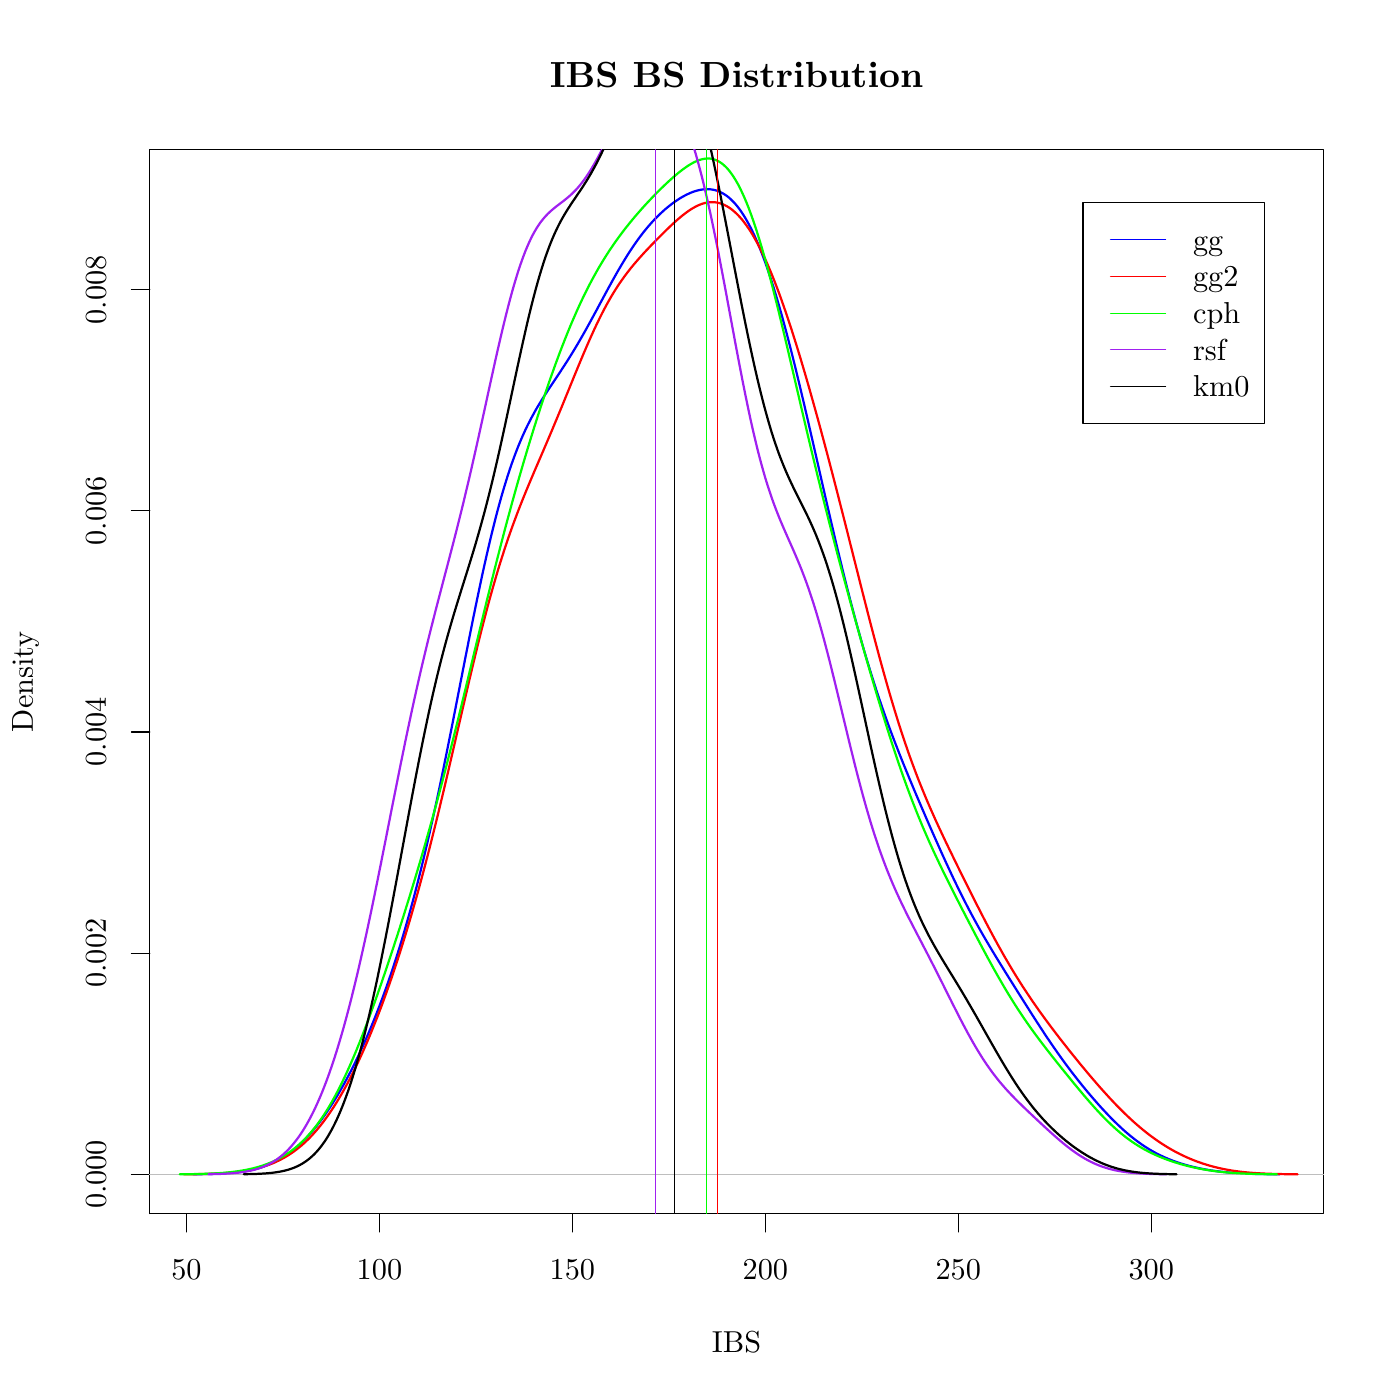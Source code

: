 % Created by tikzDevice version 0.8.1 on 2015-02-03 07:21:17
% !TEX encoding = UTF-8 Unicode
\documentclass[11pt]{memoir}
\nonstopmode

\usepackage{tikz}

\usepackage[active,tightpage,psfixbb]{preview}

\PreviewEnvironment{pgfpicture}

\setlength\PreviewBorder{0pt}

\usepackage{amsmath}
\newcommand{\SweaveOpts}[1]{}  % do not interfere with LaTeX
\newcommand{\SweaveInput}[1]{} % because they are not real TeX commands
\newcommand{\Sexpr}[1]{}       % will only be parsed by R


\usepackage{geometry}
\usepackage{amsmath}
\usepackage{lscape}
\geometry{verbose,tmargin=2.5cm,bmargin=2.5cm,lmargin=2.5cm,rmargin=2.5cm}


\begin{document}

\begin{tikzpicture}[x=1pt,y=1pt]
\definecolor{fillColor}{RGB}{255,255,255}
\path[use as bounding box,fill=fillColor,fill opacity=0.00] (0,0) rectangle (505.89,505.89);
\begin{scope}
\path[clip] ( 54.12, 67.32) rectangle (478.17,451.77);
\definecolor{drawColor}{RGB}{0,0,255}

\path[draw=drawColor,line width= 0.8pt,line join=round,line cap=round] ( 69.83, 81.57) --
	( 70.59, 81.58) --
	( 71.36, 81.58) --
	( 72.13, 81.59) --
	( 72.90, 81.61) --
	( 73.67, 81.62) --
	( 74.44, 81.63) --
	( 75.20, 81.65) --
	( 75.97, 81.67) --
	( 76.74, 81.69) --
	( 77.51, 81.72) --
	( 78.28, 81.75) --
	( 79.05, 81.78) --
	( 79.81, 81.82) --
	( 80.58, 81.86) --
	( 81.35, 81.91) --
	( 82.12, 81.96) --
	( 82.89, 82.02) --
	( 83.66, 82.08) --
	( 84.42, 82.15) --
	( 85.19, 82.23) --
	( 85.96, 82.32) --
	( 86.73, 82.42) --
	( 87.50, 82.53) --
	( 88.27, 82.64) --
	( 89.03, 82.77) --
	( 89.80, 82.92) --
	( 90.57, 83.07) --
	( 91.34, 83.24) --
	( 92.11, 83.42) --
	( 92.88, 83.62) --
	( 93.65, 83.84) --
	( 94.41, 84.07) --
	( 95.18, 84.32) --
	( 95.95, 84.60) --
	( 96.72, 84.89) --
	( 97.49, 85.20) --
	( 98.26, 85.54) --
	( 99.02, 85.90) --
	( 99.79, 86.28) --
	(100.56, 86.69) --
	(101.33, 87.12) --
	(102.10, 87.58) --
	(102.87, 88.07) --
	(103.63, 88.58) --
	(104.40, 89.12) --
	(105.17, 89.69) --
	(105.94, 90.30) --
	(106.71, 90.93) --
	(107.48, 91.59) --
	(108.24, 92.28) --
	(109.01, 93.01) --
	(109.78, 93.77) --
	(110.55, 94.56) --
	(111.32, 95.38) --
	(112.09, 96.23) --
	(112.85, 97.12) --
	(113.62, 98.04) --
	(114.39, 98.99) --
	(115.16, 99.97) --
	(115.93,100.99) --
	(116.70,102.04) --
	(117.46,103.12) --
	(118.23,104.23) --
	(119.00,105.38) --
	(119.77,106.57) --
	(120.54,107.78) --
	(121.31,109.03) --
	(122.07,110.30) --
	(122.84,111.62) --
	(123.61,112.97) --
	(124.38,114.34) --
	(125.15,115.75) --
	(125.92,117.20) --
	(126.69,118.68) --
	(127.45,120.19) --
	(128.22,121.74) --
	(128.99,123.33) --
	(129.76,124.95) --
	(130.53,126.60) --
	(131.30,128.29) --
	(132.06,130.02) --
	(132.83,131.79) --
	(133.60,133.60) --
	(134.37,135.44) --
	(135.14,137.32) --
	(135.91,139.25) --
	(136.67,141.22) --
	(137.44,143.24) --
	(138.21,145.29) --
	(138.98,147.40) --
	(139.75,149.55) --
	(140.52,151.75) --
	(141.28,153.99) --
	(142.05,156.30) --
	(142.82,158.65) --
	(143.59,161.06) --
	(144.36,163.51) --
	(145.13,166.03) --
	(145.89,168.61) --
	(146.66,171.25) --
	(147.43,173.94) --
	(148.20,176.69) --
	(148.97,179.52) --
	(149.74,182.40) --
	(150.50,185.34) --
	(151.27,188.35) --
	(152.04,191.44) --
	(152.81,194.58) --
	(153.58,197.79) --
	(154.35,201.06) --
	(155.12,204.40) --
	(155.88,207.81) --
	(156.65,211.27) --
	(157.42,214.79) --
	(158.19,218.37) --
	(158.96,222.02) --
	(159.73,225.71) --
	(160.49,229.44) --
	(161.26,233.22) --
	(162.03,237.04) --
	(162.80,240.90) --
	(163.57,244.78) --
	(164.34,248.68) --
	(165.10,252.60) --
	(165.87,256.54) --
	(166.64,260.47) --
	(167.41,264.40) --
	(168.18,268.33) --
	(168.95,272.22) --
	(169.71,276.10) --
	(170.48,279.95) --
	(171.25,283.75) --
	(172.02,287.50) --
	(172.79,291.20) --
	(173.56,294.84) --
	(174.32,298.42) --
	(175.09,301.90) --
	(175.86,305.31) --
	(176.63,308.65) --
	(177.40,311.90) --
	(178.17,315.04) --
	(178.93,318.08) --
	(179.70,321.03) --
	(180.47,323.89) --
	(181.24,326.64) --
	(182.01,329.27) --
	(182.78,331.80) --
	(183.54,334.24) --
	(184.31,336.58) --
	(185.08,338.79) --
	(185.85,340.92) --
	(186.62,342.96) --
	(187.39,344.91) --
	(188.16,346.75) --
	(188.92,348.51) --
	(189.69,350.20) --
	(190.46,351.83) --
	(191.23,353.36) --
	(192.00,354.84) --
	(192.77,356.26) --
	(193.53,357.64) --
	(194.30,358.96) --
	(195.07,360.24) --
	(195.84,361.49) --
	(196.61,362.71) --
	(197.38,363.90) --
	(198.14,365.08) --
	(198.91,366.24) --
	(199.68,367.39) --
	(200.45,368.54) --
	(201.22,369.69) --
	(201.99,370.85) --
	(202.75,372.01) --
	(203.52,373.18) --
	(204.29,374.37) --
	(205.06,375.57) --
	(205.83,376.79) --
	(206.60,378.03) --
	(207.36,379.28) --
	(208.13,380.56) --
	(208.90,381.86) --
	(209.67,383.18) --
	(210.44,384.51) --
	(211.21,385.87) --
	(211.97,387.24) --
	(212.74,388.63) --
	(213.51,390.03) --
	(214.28,391.44) --
	(215.05,392.87) --
	(215.82,394.29) --
	(216.58,395.73) --
	(217.35,397.16) --
	(218.12,398.59) --
	(218.89,400.02) --
	(219.66,401.44) --
	(220.43,402.85) --
	(221.20,404.24) --
	(221.96,405.62) --
	(222.73,406.98) --
	(223.50,408.33) --
	(224.27,409.64) --
	(225.04,410.93) --
	(225.81,412.20) --
	(226.57,413.44) --
	(227.34,414.65) --
	(228.11,415.82) --
	(228.88,416.97) --
	(229.65,418.08) --
	(230.42,419.17) --
	(231.18,420.21) --
	(231.95,421.22) --
	(232.72,422.21) --
	(233.49,423.16) --
	(234.26,424.07) --
	(235.03,424.95) --
	(235.79,425.81) --
	(236.56,426.63) --
	(237.33,427.42) --
	(238.10,428.18) --
	(238.87,428.91) --
	(239.64,429.62) --
	(240.40,430.30) --
	(241.17,430.94) --
	(241.94,431.56) --
	(242.71,432.16) --
	(243.48,432.73) --
	(244.25,433.26) --
	(245.01,433.77) --
	(245.78,434.26) --
	(246.55,434.72) --
	(247.32,435.14) --
	(248.09,435.54) --
	(248.86,435.90) --
	(249.62,436.24) --
	(250.39,436.54) --
	(251.16,436.80) --
	(251.93,437.02) --
	(252.70,437.22) --
	(253.47,437.36) --
	(254.24,437.46) --
	(255.00,437.52) --
	(255.77,437.53) --
	(256.54,437.49) --
	(257.31,437.39) --
	(258.08,437.24) --
	(258.85,437.04) --
	(259.61,436.78) --
	(260.38,436.44) --
	(261.15,436.04) --
	(261.92,435.57) --
	(262.69,435.05) --
	(263.46,434.43) --
	(264.22,433.74) --
	(264.99,432.97) --
	(265.76,432.13) --
	(266.53,431.20) --
	(267.30,430.18) --
	(268.07,429.08) --
	(268.83,427.90) --
	(269.60,426.63) --
	(270.37,425.25) --
	(271.14,423.79) --
	(271.91,422.25) --
	(272.68,420.62) --
	(273.44,418.88) --
	(274.21,417.05) --
	(274.98,415.14) --
	(275.75,413.15) --
	(276.52,411.05) --
	(277.29,408.86) --
	(278.05,406.59) --
	(278.82,404.25) --
	(279.59,401.82) --
	(280.36,399.29) --
	(281.13,396.70) --
	(281.90,394.04) --
	(282.67,391.31) --
	(283.43,388.49) --
	(284.20,385.61) --
	(284.97,382.68) --
	(285.74,379.69) --
	(286.51,376.64) --
	(287.28,373.54) --
	(288.04,370.39) --
	(288.81,367.21) --
	(289.58,363.98) --
	(290.35,360.72) --
	(291.12,357.43) --
	(291.89,354.12) --
	(292.65,350.79) --
	(293.42,347.44) --
	(294.19,344.07) --
	(294.96,340.71) --
	(295.73,337.33) --
	(296.50,333.96) --
	(297.26,330.60) --
	(298.03,327.24) --
	(298.80,323.90) --
	(299.57,320.57) --
	(300.34,317.27) --
	(301.11,313.99) --
	(301.87,310.74) --
	(302.64,307.51) --
	(303.41,304.33) --
	(304.18,301.18) --
	(304.95,298.07) --
	(305.72,294.99) --
	(306.48,291.97) --
	(307.25,288.99) --
	(308.02,286.06) --
	(308.79,283.17) --
	(309.56,280.34) --
	(310.33,277.56) --
	(311.09,274.82) --
	(311.86,272.13) --
	(312.63,269.50) --
	(313.40,266.93) --
	(314.17,264.40) --
	(314.94,261.92) --
	(315.71,259.49) --
	(316.47,257.12) --
	(317.24,254.79) --
	(318.01,252.50) --
	(318.78,250.25) --
	(319.55,248.06) --
	(320.32,245.90) --
	(321.08,243.78) --
	(321.85,241.70) --
	(322.62,239.65) --
	(323.39,237.64) --
	(324.16,235.65) --
	(324.93,233.68) --
	(325.69,231.75) --
	(326.46,229.84) --
	(327.23,227.95) --
	(328.00,226.07) --
	(328.77,224.21) --
	(329.54,222.37) --
	(330.30,220.54) --
	(331.07,218.72) --
	(331.84,216.92) --
	(332.61,215.12) --
	(333.38,213.33) --
	(334.15,211.55) --
	(334.91,209.78) --
	(335.68,208.01) --
	(336.45,206.26) --
	(337.22,204.51) --
	(337.99,202.77) --
	(338.76,201.04) --
	(339.52,199.33) --
	(340.29,197.62) --
	(341.06,195.93) --
	(341.83,194.24) --
	(342.60,192.58) --
	(343.37,190.93) --
	(344.13,189.30) --
	(344.90,187.68) --
	(345.67,186.09) --
	(346.44,184.52) --
	(347.21,182.96) --
	(347.98,181.43) --
	(348.75,179.92) --
	(349.51,178.43) --
	(350.28,176.96) --
	(351.05,175.51) --
	(351.82,174.08) --
	(352.59,172.68) --
	(353.36,171.29) --
	(354.12,169.92) --
	(354.89,168.57) --
	(355.66,167.24) --
	(356.43,165.92) --
	(357.20,164.62) --
	(357.97,163.32) --
	(358.73,162.05) --
	(359.50,160.78) --
	(360.27,159.52) --
	(361.04,158.26) --
	(361.81,157.02) --
	(362.58,155.78) --
	(363.34,154.54) --
	(364.11,153.31) --
	(364.88,152.07) --
	(365.65,150.85) --
	(366.42,149.62) --
	(367.19,148.40) --
	(367.95,147.17) --
	(368.72,145.95) --
	(369.49,144.73) --
	(370.26,143.52) --
	(371.03,142.30) --
	(371.80,141.09) --
	(372.56,139.88) --
	(373.33,138.68) --
	(374.10,137.48) --
	(374.87,136.29) --
	(375.64,135.11) --
	(376.41,133.93) --
	(377.17,132.77) --
	(377.94,131.61) --
	(378.71,130.46) --
	(379.48,129.33) --
	(380.25,128.20) --
	(381.02,127.08) --
	(381.79,125.99) --
	(382.55,124.90) --
	(383.32,123.82) --
	(384.09,122.75) --
	(384.86,121.70) --
	(385.63,120.67) --
	(386.40,119.64) --
	(387.16,118.63) --
	(387.93,117.63) --
	(388.70,116.64) --
	(389.47,115.66) --
	(390.24,114.70) --
	(391.01,113.74) --
	(391.77,112.80) --
	(392.54,111.87) --
	(393.31,110.95) --
	(394.08,110.04) --
	(394.85,109.15) --
	(395.62,108.26) --
	(396.38,107.39) --
	(397.15,106.52) --
	(397.92,105.67) --
	(398.69,104.83) --
	(399.46,104.01) --
	(400.23,103.19) --
	(400.99,102.39) --
	(401.76,101.61) --
	(402.53,100.84) --
	(403.30,100.08) --
	(404.07, 99.34) --
	(404.84, 98.62) --
	(405.60, 97.91) --
	(406.37, 97.22) --
	(407.14, 96.55) --
	(407.91, 95.90) --
	(408.68, 95.27) --
	(409.45, 94.65) --
	(410.22, 94.05) --
	(410.98, 93.47) --
	(411.75, 92.92) --
	(412.52, 92.38) --
	(413.29, 91.85) --
	(414.06, 91.35) --
	(414.83, 90.87) --
	(415.59, 90.40) --
	(416.36, 89.96) --
	(417.13, 89.52) --
	(417.90, 89.11) --
	(418.67, 88.72) --
	(419.44, 88.34) --
	(420.20, 87.98) --
	(420.97, 87.63) --
	(421.74, 87.30) --
	(422.51, 86.98) --
	(423.28, 86.67) --
	(424.05, 86.38) --
	(424.81, 86.10) --
	(425.58, 85.84) --
	(426.35, 85.58) --
	(427.12, 85.34) --
	(427.89, 85.11) --
	(428.66, 84.89) --
	(429.42, 84.67) --
	(430.19, 84.47) --
	(430.96, 84.28) --
	(431.73, 84.10) --
	(432.50, 83.92) --
	(433.27, 83.76) --
	(434.03, 83.60) --
	(434.80, 83.45) --
	(435.57, 83.31) --
	(436.34, 83.18) --
	(437.11, 83.05) --
	(437.88, 82.93) --
	(438.64, 82.82) --
	(439.41, 82.72) --
	(440.18, 82.62) --
	(440.95, 82.53) --
	(441.72, 82.44) --
	(442.49, 82.36) --
	(443.26, 82.28) --
	(444.02, 82.21) --
	(444.79, 82.15) --
	(445.56, 82.09) --
	(446.33, 82.03) --
	(447.10, 81.98) --
	(447.87, 81.94) --
	(448.63, 81.89) --
	(449.40, 81.85) --
	(450.17, 81.82) --
	(450.94, 81.79) --
	(451.71, 81.76) --
	(452.48, 81.73) --
	(453.24, 81.71) --
	(454.01, 81.69) --
	(454.78, 81.67) --
	(455.55, 81.65) --
	(456.32, 81.63) --
	(457.09, 81.62) --
	(457.85, 81.61) --
	(458.62, 81.60) --
	(459.39, 81.59) --
	(460.16, 81.58) --
	(460.93, 81.57) --
	(461.70, 81.56) --
	(462.46, 81.56);
\end{scope}
\begin{scope}
\path[clip] (  0.00,  0.00) rectangle (505.89,505.89);
\definecolor{drawColor}{RGB}{0,0,0}

\path[draw=drawColor,line width= 0.4pt,line join=round,line cap=round] ( 67.39, 67.32) -- (416.01, 67.32);

\path[draw=drawColor,line width= 0.4pt,line join=round,line cap=round] ( 67.39, 67.32) -- ( 67.39, 60.72);

\path[draw=drawColor,line width= 0.4pt,line join=round,line cap=round] (137.11, 67.32) -- (137.11, 60.72);

\path[draw=drawColor,line width= 0.4pt,line join=round,line cap=round] (206.84, 67.32) -- (206.84, 60.72);

\path[draw=drawColor,line width= 0.4pt,line join=round,line cap=round] (276.56, 67.32) -- (276.56, 60.72);

\path[draw=drawColor,line width= 0.4pt,line join=round,line cap=round] (346.29, 67.32) -- (346.29, 60.72);

\path[draw=drawColor,line width= 0.4pt,line join=round,line cap=round] (416.01, 67.32) -- (416.01, 60.72);

\node[text=drawColor,anchor=base,inner sep=0pt, outer sep=0pt, scale=  1.00] at ( 67.39, 43.56) {50};

\node[text=drawColor,anchor=base,inner sep=0pt, outer sep=0pt, scale=  1.00] at (137.11, 43.56) {100};

\node[text=drawColor,anchor=base,inner sep=0pt, outer sep=0pt, scale=  1.00] at (206.84, 43.56) {150};

\node[text=drawColor,anchor=base,inner sep=0pt, outer sep=0pt, scale=  1.00] at (276.56, 43.56) {200};

\node[text=drawColor,anchor=base,inner sep=0pt, outer sep=0pt, scale=  1.00] at (346.29, 43.56) {250};

\node[text=drawColor,anchor=base,inner sep=0pt, outer sep=0pt, scale=  1.00] at (416.01, 43.56) {300};

\path[draw=drawColor,line width= 0.4pt,line join=round,line cap=round] ( 54.12, 81.52) -- ( 54.12,401.22);

\path[draw=drawColor,line width= 0.4pt,line join=round,line cap=round] ( 54.12, 81.52) -- ( 47.52, 81.52);

\path[draw=drawColor,line width= 0.4pt,line join=round,line cap=round] ( 54.12,161.45) -- ( 47.52,161.45);

\path[draw=drawColor,line width= 0.4pt,line join=round,line cap=round] ( 54.12,241.37) -- ( 47.52,241.37);

\path[draw=drawColor,line width= 0.4pt,line join=round,line cap=round] ( 54.12,321.30) -- ( 47.52,321.30);

\path[draw=drawColor,line width= 0.4pt,line join=round,line cap=round] ( 54.12,401.22) -- ( 47.52,401.22);

\node[text=drawColor,rotate= 90.00,anchor=base,inner sep=0pt, outer sep=0pt, scale=  1.00] at ( 38.28, 81.52) {0.000};

\node[text=drawColor,rotate= 90.00,anchor=base,inner sep=0pt, outer sep=0pt, scale=  1.00] at ( 38.28,161.45) {0.002};

\node[text=drawColor,rotate= 90.00,anchor=base,inner sep=0pt, outer sep=0pt, scale=  1.00] at ( 38.28,241.37) {0.004};

\node[text=drawColor,rotate= 90.00,anchor=base,inner sep=0pt, outer sep=0pt, scale=  1.00] at ( 38.28,321.30) {0.006};

\node[text=drawColor,rotate= 90.00,anchor=base,inner sep=0pt, outer sep=0pt, scale=  1.00] at ( 38.28,401.22) {0.008};

\path[draw=drawColor,line width= 0.4pt,line join=round,line cap=round] ( 54.12, 67.32) --
	(478.17, 67.32) --
	(478.17,451.77) --
	( 54.12,451.77) --
	( 54.12, 67.32);
\end{scope}
\begin{scope}
\path[clip] (  0.00,  0.00) rectangle (505.89,505.89);
\definecolor{drawColor}{RGB}{0,0,0}

\node[text=drawColor,anchor=base,inner sep=0pt, outer sep=0pt, scale=  1.20] at (266.14,474.30) {\bfseries IBS BS Distribution};

\node[text=drawColor,anchor=base,inner sep=0pt, outer sep=0pt, scale=  1.00] at (266.14, 17.16) {IBS};

\node[text=drawColor,rotate= 90.00,anchor=base,inner sep=0pt, outer sep=0pt, scale=  1.00] at ( 11.88,259.55) {Density};
\end{scope}
\begin{scope}
\path[clip] ( 54.12, 67.32) rectangle (478.17,451.77);
\definecolor{drawColor}{RGB}{190,190,190}

\path[draw=drawColor,line width= 0.0pt,line join=round,line cap=round] ( 54.12, 81.52) -- (478.17, 81.52);
\definecolor{drawColor}{RGB}{255,0,0}

\path[draw=drawColor,line width= 0.8pt,line join=round,line cap=round] ( 66.37, 81.56) --
	( 67.16, 81.57) --
	( 67.95, 81.57) --
	( 68.74, 81.58) --
	( 69.52, 81.59) --
	( 70.31, 81.60) --
	( 71.10, 81.61) --
	( 71.89, 81.63) --
	( 72.67, 81.64) --
	( 73.46, 81.66) --
	( 74.25, 81.68) --
	( 75.04, 81.70) --
	( 75.83, 81.73) --
	( 76.61, 81.76) --
	( 77.40, 81.79) --
	( 78.19, 81.82) --
	( 78.98, 81.86) --
	( 79.76, 81.90) --
	( 80.55, 81.95) --
	( 81.34, 82.00) --
	( 82.13, 82.06) --
	( 82.92, 82.13) --
	( 83.70, 82.20) --
	( 84.49, 82.28) --
	( 85.28, 82.36) --
	( 86.07, 82.46) --
	( 86.85, 82.56) --
	( 87.64, 82.67) --
	( 88.43, 82.79) --
	( 89.22, 82.93) --
	( 90.00, 83.07) --
	( 90.79, 83.23) --
	( 91.58, 83.39) --
	( 92.37, 83.57) --
	( 93.16, 83.77) --
	( 93.94, 83.98) --
	( 94.73, 84.20) --
	( 95.52, 84.45) --
	( 96.31, 84.71) --
	( 97.09, 84.99) --
	( 97.88, 85.28) --
	( 98.67, 85.59) --
	( 99.46, 85.93) --
	(100.24, 86.30) --
	(101.03, 86.68) --
	(101.82, 87.08) --
	(102.61, 87.51) --
	(103.40, 87.97) --
	(104.18, 88.45) --
	(104.97, 88.96) --
	(105.76, 89.49) --
	(106.55, 90.06) --
	(107.33, 90.66) --
	(108.12, 91.29) --
	(108.91, 91.94) --
	(109.70, 92.64) --
	(110.49, 93.37) --
	(111.27, 94.12) --
	(112.06, 94.91) --
	(112.85, 95.75) --
	(113.64, 96.62) --
	(114.42, 97.52) --
	(115.21, 98.45) --
	(116.00, 99.43) --
	(116.79,100.45) --
	(117.57,101.51) --
	(118.36,102.60) --
	(119.15,103.73) --
	(119.94,104.90) --
	(120.73,106.11) --
	(121.51,107.36) --
	(122.30,108.65) --
	(123.09,109.98) --
	(123.88,111.36) --
	(124.66,112.77) --
	(125.45,114.21) --
	(126.24,115.71) --
	(127.03,117.24) --
	(127.81,118.81) --
	(128.60,120.42) --
	(129.39,122.07) --
	(130.18,123.77) --
	(130.97,125.50) --
	(131.75,127.27) --
	(132.54,129.08) --
	(133.33,130.94) --
	(134.12,132.83) --
	(134.90,134.77) --
	(135.69,136.73) --
	(136.48,138.75) --
	(137.27,140.81) --
	(138.06,142.91) --
	(138.84,145.05) --
	(139.63,147.23) --
	(140.42,149.45) --
	(141.21,151.72) --
	(141.99,154.02) --
	(142.78,156.37) --
	(143.57,158.77) --
	(144.36,161.21) --
	(145.14,163.69) --
	(145.93,166.21) --
	(146.72,168.79) --
	(147.51,171.41) --
	(148.30,174.07) --
	(149.08,176.77) --
	(149.87,179.53) --
	(150.66,182.33) --
	(151.45,185.18) --
	(152.23,188.07) --
	(153.02,191.01) --
	(153.81,194.00) --
	(154.60,197.03) --
	(155.38,200.09) --
	(156.17,203.20) --
	(156.96,206.36) --
	(157.75,209.56) --
	(158.54,212.79) --
	(159.32,216.05) --
	(160.11,219.35) --
	(160.90,222.68) --
	(161.69,226.03) --
	(162.47,229.40) --
	(163.26,232.80) --
	(164.05,236.20) --
	(164.84,239.62) --
	(165.62,243.03) --
	(166.41,246.45) --
	(167.20,249.86) --
	(167.99,253.26) --
	(168.78,256.64) --
	(169.56,260.00) --
	(170.35,263.32) --
	(171.14,266.62) --
	(171.93,269.88) --
	(172.71,273.10) --
	(173.50,276.26) --
	(174.29,279.37) --
	(175.08,282.42) --
	(175.87,285.42) --
	(176.65,288.36) --
	(177.44,291.22) --
	(178.23,294.01) --
	(179.02,296.75) --
	(179.80,299.41) --
	(180.59,301.99) --
	(181.38,304.51) --
	(182.17,306.96) --
	(182.95,309.35) --
	(183.74,311.67) --
	(184.53,313.92) --
	(185.32,316.12) --
	(186.11,318.26) --
	(186.89,320.35) --
	(187.68,322.39) --
	(188.47,324.39) --
	(189.26,326.36) --
	(190.04,328.29) --
	(190.83,330.19) --
	(191.62,332.07) --
	(192.41,333.93) --
	(193.19,335.78) --
	(193.98,337.61) --
	(194.77,339.45) --
	(195.56,341.28) --
	(196.35,343.11) --
	(197.13,344.95) --
	(197.92,346.79) --
	(198.71,348.65) --
	(199.50,350.51) --
	(200.28,352.39) --
	(201.07,354.28) --
	(201.86,356.18) --
	(202.65,358.08) --
	(203.44,360.00) --
	(204.22,361.93) --
	(205.01,363.86) --
	(205.80,365.79) --
	(206.59,367.73) --
	(207.37,369.66) --
	(208.16,371.58) --
	(208.95,373.49) --
	(209.74,375.39) --
	(210.52,377.27) --
	(211.31,379.12) --
	(212.10,380.95) --
	(212.89,382.76) --
	(213.68,384.53) --
	(214.46,386.25) --
	(215.25,387.95) --
	(216.04,389.60) --
	(216.83,391.21) --
	(217.61,392.77) --
	(218.40,394.28) --
	(219.19,395.75) --
	(219.98,397.17) --
	(220.76,398.54) --
	(221.55,399.86) --
	(222.34,401.13) --
	(223.13,402.36) --
	(223.92,403.55) --
	(224.70,404.68) --
	(225.49,405.78) --
	(226.28,406.85) --
	(227.07,407.88) --
	(227.85,408.88) --
	(228.64,409.84) --
	(229.43,410.78) --
	(230.22,411.70) --
	(231.01,412.60) --
	(231.79,413.47) --
	(232.58,414.34) --
	(233.37,415.19) --
	(234.16,416.02) --
	(234.94,416.85) --
	(235.73,417.67) --
	(236.52,418.48) --
	(237.31,419.29) --
	(238.09,420.09) --
	(238.88,420.88) --
	(239.67,421.66) --
	(240.46,422.44) --
	(241.25,423.21) --
	(242.03,423.96) --
	(242.82,424.70) --
	(243.61,425.43) --
	(244.40,426.14) --
	(245.18,426.83) --
	(245.97,427.50) --
	(246.76,428.14) --
	(247.55,428.75) --
	(248.33,429.33) --
	(249.12,429.88) --
	(249.91,430.39) --
	(250.70,430.86) --
	(251.49,431.28) --
	(252.27,431.66) --
	(253.06,431.99) --
	(253.85,432.28) --
	(254.64,432.50) --
	(255.42,432.67) --
	(256.21,432.78) --
	(257.00,432.84) --
	(257.79,432.84) --
	(258.58,432.76) --
	(259.36,432.63) --
	(260.15,432.44) --
	(260.94,432.18) --
	(261.73,431.84) --
	(262.51,431.44) --
	(263.30,430.97) --
	(264.09,430.44) --
	(264.88,429.82) --
	(265.66,429.13) --
	(266.45,428.38) --
	(267.24,427.55) --
	(268.03,426.65) --
	(268.82,425.67) --
	(269.60,424.61) --
	(270.39,423.49) --
	(271.18,422.30) --
	(271.97,421.02) --
	(272.75,419.66) --
	(273.54,418.25) --
	(274.33,416.76) --
	(275.12,415.18) --
	(275.90,413.54) --
	(276.69,411.83) --
	(277.48,410.06) --
	(278.27,408.21) --
	(279.06,406.29) --
	(279.84,404.32) --
	(280.63,402.28) --
	(281.42,400.18) --
	(282.21,398.01) --
	(282.99,395.79) --
	(283.78,393.52) --
	(284.57,391.20) --
	(285.36,388.82) --
	(286.15,386.39) --
	(286.93,383.92) --
	(287.72,381.41) --
	(288.51,378.85) --
	(289.30,376.24) --
	(290.08,373.61) --
	(290.87,370.94) --
	(291.66,368.23) --
	(292.45,365.48) --
	(293.23,362.70) --
	(294.02,359.90) --
	(294.81,357.06) --
	(295.60,354.20) --
	(296.39,351.31) --
	(297.17,348.39) --
	(297.96,345.46) --
	(298.75,342.49) --
	(299.54,339.50) --
	(300.32,336.50) --
	(301.11,333.48) --
	(301.90,330.43) --
	(302.69,327.37) --
	(303.47,324.30) --
	(304.26,321.21) --
	(305.05,318.11) --
	(305.84,315.00) --
	(306.63,311.88) --
	(307.41,308.76) --
	(308.20,305.63) --
	(308.99,302.50) --
	(309.78,299.38) --
	(310.56,296.26) --
	(311.35,293.15) --
	(312.14,290.05) --
	(312.93,286.96) --
	(313.71,283.89) --
	(314.50,280.84) --
	(315.29,277.82) --
	(316.08,274.82) --
	(316.87,271.86) --
	(317.65,268.92) --
	(318.44,266.02) --
	(319.23,263.17) --
	(320.02,260.36) --
	(320.80,257.59) --
	(321.59,254.86) --
	(322.38,252.20) --
	(323.17,249.58) --
	(323.96,247.01) --
	(324.74,244.49) --
	(325.53,242.03) --
	(326.32,239.63) --
	(327.11,237.29) --
	(327.89,234.99) --
	(328.68,232.74) --
	(329.47,230.56) --
	(330.26,228.43) --
	(331.04,226.34) --
	(331.83,224.29) --
	(332.62,222.31) --
	(333.41,220.36) --
	(334.20,218.45) --
	(334.98,216.58) --
	(335.77,214.75) --
	(336.56,212.95) --
	(337.35,211.18) --
	(338.13,209.43) --
	(338.92,207.71) --
	(339.71,206.02) --
	(340.50,204.34) --
	(341.28,202.67) --
	(342.07,201.02) --
	(342.86,199.38) --
	(343.65,197.76) --
	(344.44,196.14) --
	(345.22,194.53) --
	(346.01,192.92) --
	(346.80,191.32) --
	(347.59,189.73) --
	(348.37,188.14) --
	(349.16,186.56) --
	(349.95,184.98) --
	(350.74,183.41) --
	(351.53,181.84) --
	(352.31,180.27) --
	(353.10,178.72) --
	(353.89,177.18) --
	(354.68,175.64) --
	(355.46,174.11) --
	(356.25,172.59) --
	(357.04,171.09) --
	(357.83,169.60) --
	(358.61,168.12) --
	(359.40,166.66) --
	(360.19,165.22) --
	(360.98,163.79) --
	(361.77,162.38) --
	(362.55,160.98) --
	(363.34,159.61) --
	(364.13,158.26) --
	(364.92,156.92) --
	(365.70,155.60) --
	(366.49,154.30) --
	(367.28,153.02) --
	(368.07,151.76) --
	(368.85,150.51) --
	(369.64,149.29) --
	(370.43,148.08) --
	(371.22,146.89) --
	(372.01,145.71) --
	(372.79,144.55) --
	(373.58,143.40) --
	(374.37,142.27) --
	(375.16,141.15) --
	(375.94,140.05) --
	(376.73,138.96) --
	(377.52,137.87) --
	(378.31,136.80) --
	(379.10,135.74) --
	(379.88,134.69) --
	(380.67,133.65) --
	(381.46,132.61) --
	(382.25,131.58) --
	(383.03,130.56) --
	(383.82,129.55) --
	(384.61,128.55) --
	(385.40,127.55) --
	(386.18,126.55) --
	(386.97,125.56) --
	(387.76,124.58) --
	(388.55,123.61) --
	(389.34,122.64) --
	(390.12,121.67) --
	(390.91,120.72) --
	(391.70,119.77) --
	(392.49,118.82) --
	(393.27,117.88) --
	(394.06,116.95) --
	(394.85,116.03) --
	(395.64,115.11) --
	(396.42,114.20) --
	(397.21,113.30) --
	(398.00,112.41) --
	(398.79,111.53) --
	(399.58,110.66) --
	(400.36,109.80) --
	(401.15,108.94) --
	(401.94,108.10) --
	(402.73,107.27) --
	(403.51,106.45) --
	(404.30,105.65) --
	(405.09,104.85) --
	(405.88,104.07) --
	(406.67,103.30) --
	(407.45,102.55) --
	(408.24,101.81) --
	(409.03,101.08) --
	(409.82,100.36) --
	(410.60, 99.67) --
	(411.39, 98.99) --
	(412.18, 98.32) --
	(412.97, 97.66) --
	(413.75, 97.03) --
	(414.54, 96.40) --
	(415.33, 95.80) --
	(416.12, 95.20) --
	(416.91, 94.63) --
	(417.69, 94.07) --
	(418.48, 93.52) --
	(419.27, 92.99) --
	(420.06, 92.47) --
	(420.84, 91.97) --
	(421.63, 91.48) --
	(422.42, 91.01) --
	(423.21, 90.55) --
	(423.99, 90.11) --
	(424.78, 89.68) --
	(425.57, 89.27) --
	(426.36, 88.86) --
	(427.15, 88.48) --
	(427.93, 88.11) --
	(428.72, 87.74) --
	(429.51, 87.40) --
	(430.30, 87.06) --
	(431.08, 86.74) --
	(431.87, 86.43) --
	(432.66, 86.13) --
	(433.45, 85.85) --
	(434.24, 85.58) --
	(435.02, 85.32) --
	(435.81, 85.07) --
	(436.60, 84.83) --
	(437.39, 84.60) --
	(438.17, 84.39) --
	(438.96, 84.18) --
	(439.75, 83.99) --
	(440.54, 83.80) --
	(441.32, 83.63) --
	(442.11, 83.47) --
	(442.90, 83.31) --
	(443.69, 83.17) --
	(444.48, 83.03) --
	(445.26, 82.90) --
	(446.05, 82.78) --
	(446.84, 82.67) --
	(447.63, 82.57) --
	(448.41, 82.47) --
	(449.20, 82.39) --
	(449.99, 82.30) --
	(450.78, 82.23) --
	(451.56, 82.16) --
	(452.35, 82.09) --
	(453.14, 82.03) --
	(453.93, 81.98) --
	(454.72, 81.93) --
	(455.50, 81.89) --
	(456.29, 81.85) --
	(457.08, 81.81) --
	(457.87, 81.78) --
	(458.65, 81.75) --
	(459.44, 81.72) --
	(460.23, 81.70) --
	(461.02, 81.68) --
	(461.80, 81.66) --
	(462.59, 81.64) --
	(463.38, 81.62) --
	(464.17, 81.61) --
	(464.96, 81.60) --
	(465.74, 81.59) --
	(466.53, 81.58) --
	(467.32, 81.57) --
	(468.11, 81.57) --
	(468.89, 81.56);
\definecolor{drawColor}{RGB}{0,255,0}

\path[draw=drawColor,line width= 0.8pt,line join=round,line cap=round] ( 64.92, 81.56) --
	( 65.69, 81.57) --
	( 66.47, 81.57) --
	( 67.24, 81.58) --
	( 68.02, 81.59) --
	( 68.80, 81.60) --
	( 69.57, 81.61) --
	( 70.35, 81.63) --
	( 71.12, 81.64) --
	( 71.90, 81.66) --
	( 72.68, 81.68) --
	( 73.45, 81.70) --
	( 74.23, 81.73) --
	( 75.00, 81.76) --
	( 75.78, 81.79) --
	( 76.56, 81.82) --
	( 77.33, 81.86) --
	( 78.11, 81.90) --
	( 78.88, 81.95) --
	( 79.66, 82.01) --
	( 80.43, 82.06) --
	( 81.21, 82.13) --
	( 81.99, 82.20) --
	( 82.76, 82.27) --
	( 83.54, 82.36) --
	( 84.31, 82.45) --
	( 85.09, 82.55) --
	( 85.87, 82.65) --
	( 86.64, 82.77) --
	( 87.42, 82.89) --
	( 88.19, 83.03) --
	( 88.97, 83.18) --
	( 89.75, 83.34) --
	( 90.52, 83.50) --
	( 91.30, 83.68) --
	( 92.07, 83.88) --
	( 92.85, 84.09) --
	( 93.63, 84.31) --
	( 94.40, 84.55) --
	( 95.18, 84.81) --
	( 95.95, 85.08) --
	( 96.73, 85.37) --
	( 97.51, 85.68) --
	( 98.28, 86.01) --
	( 99.06, 86.36) --
	( 99.83, 86.73) --
	(100.61, 87.12) --
	(101.39, 87.54) --
	(102.16, 87.99) --
	(102.94, 88.46) --
	(103.71, 88.95) --
	(104.49, 89.47) --
	(105.27, 90.03) --
	(106.04, 90.62) --
	(106.82, 91.24) --
	(107.59, 91.89) --
	(108.37, 92.57) --
	(109.15, 93.30) --
	(109.92, 94.06) --
	(110.70, 94.86) --
	(111.47, 95.70) --
	(112.25, 96.59) --
	(113.03, 97.51) --
	(113.80, 98.48) --
	(114.58, 99.48) --
	(115.35,100.55) --
	(116.13,101.66) --
	(116.91,102.81) --
	(117.68,104.00) --
	(118.46,105.25) --
	(119.23,106.55) --
	(120.01,107.89) --
	(120.79,109.28) --
	(121.56,110.72) --
	(122.34,112.21) --
	(123.11,113.75) --
	(123.89,115.34) --
	(124.67,116.96) --
	(125.44,118.65) --
	(126.22,120.37) --
	(126.99,122.14) --
	(127.77,123.95) --
	(128.55,125.80) --
	(129.32,127.69) --
	(130.10,129.63) --
	(130.87,131.59) --
	(131.65,133.60) --
	(132.43,135.64) --
	(133.20,137.71) --
	(133.98,139.82) --
	(134.75,141.95) --
	(135.53,144.11) --
	(136.31,146.30) --
	(137.08,148.52) --
	(137.86,150.75) --
	(138.63,153.02) --
	(139.41,155.30) --
	(140.19,157.61) --
	(140.96,159.93) --
	(141.74,162.28) --
	(142.51,164.65) --
	(143.29,167.03) --
	(144.07,169.44) --
	(144.84,171.86) --
	(145.62,174.30) --
	(146.39,176.77) --
	(147.17,179.26) --
	(147.95,181.76) --
	(148.72,184.29) --
	(149.50,186.84) --
	(150.27,189.42) --
	(151.05,192.02) --
	(151.83,194.64) --
	(152.60,197.30) --
	(153.38,199.99) --
	(154.15,202.70) --
	(154.93,205.44) --
	(155.71,208.21) --
	(156.48,211.02) --
	(157.26,213.85) --
	(158.03,216.72) --
	(158.81,219.62) --
	(159.58,222.55) --
	(160.36,225.52) --
	(161.14,228.51) --
	(161.91,231.53) --
	(162.69,234.58) --
	(163.46,237.66) --
	(164.24,240.77) --
	(165.02,243.89) --
	(165.79,247.04) --
	(166.57,250.21) --
	(167.34,253.40) --
	(168.12,256.59) --
	(168.90,259.80) --
	(169.67,263.02) --
	(170.45,266.24) --
	(171.22,269.47) --
	(172.00,272.69) --
	(172.78,275.91) --
	(173.55,279.12) --
	(174.33,282.32) --
	(175.10,285.52) --
	(175.88,288.69) --
	(176.66,291.84) --
	(177.43,294.97) --
	(178.21,298.08) --
	(178.98,301.17) --
	(179.76,304.22) --
	(180.54,307.25) --
	(181.31,310.25) --
	(182.09,313.22) --
	(182.86,316.15) --
	(183.64,319.05) --
	(184.42,321.92) --
	(185.19,324.76) --
	(185.97,327.56) --
	(186.74,330.32) --
	(187.52,333.05) --
	(188.30,335.74) --
	(189.07,338.41) --
	(189.85,341.03) --
	(190.62,343.62) --
	(191.40,346.18) --
	(192.18,348.71) --
	(192.95,351.20) --
	(193.73,353.65) --
	(194.50,356.08) --
	(195.28,358.47) --
	(196.06,360.83) --
	(196.83,363.15) --
	(197.61,365.44) --
	(198.38,367.69) --
	(199.16,369.91) --
	(199.94,372.09) --
	(200.71,374.24) --
	(201.49,376.35) --
	(202.26,378.43) --
	(203.04,380.46) --
	(203.82,382.45) --
	(204.59,384.41) --
	(205.37,386.33) --
	(206.14,388.21) --
	(206.92,390.04) --
	(207.70,391.83) --
	(208.47,393.59) --
	(209.25,395.30) --
	(210.02,396.97) --
	(210.80,398.60) --
	(211.58,400.19) --
	(212.35,401.74) --
	(213.13,403.24) --
	(213.90,404.71) --
	(214.68,406.14) --
	(215.46,407.54) --
	(216.23,408.90) --
	(217.01,410.22) --
	(217.78,411.50) --
	(218.56,412.76) --
	(219.34,413.99) --
	(220.11,415.18) --
	(220.89,416.34) --
	(221.66,417.48) --
	(222.44,418.59) --
	(223.22,419.68) --
	(223.99,420.73) --
	(224.77,421.77) --
	(225.54,422.79) --
	(226.32,423.79) --
	(227.10,424.76) --
	(227.87,425.72) --
	(228.65,426.66) --
	(229.42,427.58) --
	(230.20,428.49) --
	(230.98,429.38) --
	(231.75,430.26) --
	(232.53,431.13) --
	(233.30,431.98) --
	(234.08,432.81) --
	(234.86,433.64) --
	(235.63,434.46) --
	(236.41,435.26) --
	(237.18,436.05) --
	(237.96,436.83) --
	(238.74,437.60) --
	(239.51,438.36) --
	(240.29,439.10) --
	(241.06,439.83) --
	(241.84,440.55) --
	(242.61,441.25) --
	(243.39,441.94) --
	(244.17,442.60) --
	(244.94,443.25) --
	(245.72,443.88) --
	(246.49,444.48) --
	(247.27,445.05) --
	(248.05,445.60) --
	(248.82,446.11) --
	(249.60,446.59) --
	(250.37,447.02) --
	(251.15,447.41) --
	(251.93,447.76) --
	(252.70,448.06) --
	(253.48,448.29) --
	(254.25,448.46) --
	(255.03,448.57) --
	(255.81,448.61) --
	(256.58,448.58) --
	(257.36,448.45) --
	(258.13,448.25) --
	(258.91,447.96) --
	(259.69,447.59) --
	(260.46,447.09) --
	(261.24,446.50) --
	(262.01,445.81) --
	(262.79,445.02) --
	(263.57,444.11) --
	(264.34,443.07) --
	(265.12,441.93) --
	(265.89,440.68) --
	(266.67,439.32) --
	(267.45,437.81) --
	(268.22,436.19) --
	(269.00,434.46) --
	(269.77,432.63) --
	(270.55,430.66) --
	(271.33,428.57) --
	(272.10,426.39) --
	(272.88,424.10) --
	(273.65,421.71) --
	(274.43,419.20) --
	(275.21,416.61) --
	(275.98,413.94) --
	(276.76,411.18) --
	(277.53,408.33) --
	(278.31,405.41) --
	(279.09,402.43) --
	(279.86,399.39) --
	(280.64,396.29) --
	(281.41,393.14) --
	(282.19,389.95) --
	(282.97,386.72) --
	(283.74,383.46) --
	(284.52,380.18) --
	(285.29,376.87) --
	(286.07,373.55) --
	(286.85,370.22) --
	(287.62,366.89) --
	(288.40,363.56) --
	(289.17,360.23) --
	(289.95,356.91) --
	(290.73,353.60) --
	(291.50,350.30) --
	(292.28,347.03) --
	(293.05,343.77) --
	(293.83,340.53) --
	(294.61,337.32) --
	(295.38,334.13) --
	(296.16,330.97) --
	(296.93,327.83) --
	(297.71,324.72) --
	(298.49,321.64) --
	(299.26,318.58) --
	(300.04,315.55) --
	(300.81,312.54) --
	(301.59,309.56) --
	(302.37,306.60) --
	(303.14,303.67) --
	(303.92,300.75) --
	(304.69,297.86) --
	(305.47,294.99) --
	(306.25,292.14) --
	(307.02,289.30) --
	(307.80,286.48) --
	(308.57,283.68) --
	(309.35,280.90) --
	(310.13,278.12) --
	(310.90,275.37) --
	(311.68,272.64) --
	(312.45,269.92) --
	(313.23,267.22) --
	(314.01,264.53) --
	(314.78,261.87) --
	(315.56,259.23) --
	(316.33,256.61) --
	(317.11,254.00) --
	(317.89,251.43) --
	(318.66,248.89) --
	(319.44,246.37) --
	(320.21,243.87) --
	(320.99,241.42) --
	(321.77,238.99) --
	(322.54,236.60) --
	(323.32,234.24) --
	(324.09,231.92) --
	(324.87,229.65) --
	(325.64,227.41) --
	(326.42,225.20) --
	(327.20,223.04) --
	(327.97,220.92) --
	(328.75,218.84) --
	(329.52,216.80) --
	(330.30,214.80) --
	(331.08,212.84) --
	(331.85,210.92) --
	(332.63,209.04) --
	(333.40,207.18) --
	(334.18,205.37) --
	(334.96,203.59) --
	(335.73,201.84) --
	(336.51,200.12) --
	(337.28,198.42) --
	(338.06,196.75) --
	(338.84,195.11) --
	(339.61,193.48) --
	(340.39,191.87) --
	(341.16,190.28) --
	(341.94,188.70) --
	(342.72,187.14) --
	(343.49,185.59) --
	(344.27,184.05) --
	(345.04,182.51) --
	(345.82,180.99) --
	(346.60,179.47) --
	(347.37,177.95) --
	(348.15,176.45) --
	(348.92,174.94) --
	(349.70,173.45) --
	(350.48,171.95) --
	(351.25,170.46) --
	(352.03,168.98) --
	(352.80,167.50) --
	(353.58,166.03) --
	(354.36,164.56) --
	(355.13,163.10) --
	(355.91,161.65) --
	(356.68,160.22) --
	(357.46,158.79) --
	(358.24,157.37) --
	(359.01,155.97) --
	(359.79,154.58) --
	(360.56,153.20) --
	(361.34,151.85) --
	(362.12,150.51) --
	(362.89,149.18) --
	(363.67,147.88) --
	(364.44,146.59) --
	(365.22,145.33) --
	(366.00,144.08) --
	(366.77,142.85) --
	(367.55,141.64) --
	(368.32,140.45) --
	(369.10,139.29) --
	(369.88,138.13) --
	(370.65,137.00) --
	(371.43,135.88) --
	(372.20,134.79) --
	(372.98,133.70) --
	(373.76,132.63) --
	(374.53,131.57) --
	(375.31,130.53) --
	(376.08,129.50) --
	(376.86,128.48) --
	(377.64,127.47) --
	(378.41,126.47) --
	(379.19,125.47) --
	(379.96,124.48) --
	(380.74,123.50) --
	(381.52,122.52) --
	(382.29,121.55) --
	(383.07,120.58) --
	(383.84,119.61) --
	(384.62,118.65) --
	(385.40,117.69) --
	(386.17,116.73) --
	(386.95,115.78) --
	(387.72,114.83) --
	(388.50,113.89) --
	(389.28,112.95) --
	(390.05,112.02) --
	(390.83,111.09) --
	(391.60,110.17) --
	(392.38,109.26) --
	(393.16,108.36) --
	(393.93,107.47) --
	(394.71,106.59) --
	(395.48,105.72) --
	(396.26,104.87) --
	(397.04,104.03) --
	(397.81,103.20) --
	(398.59,102.39) --
	(399.36,101.60) --
	(400.14,100.82) --
	(400.92,100.07) --
	(401.69, 99.33) --
	(402.47, 98.61) --
	(403.24, 97.91) --
	(404.02, 97.23) --
	(404.79, 96.57) --
	(405.57, 95.94) --
	(406.35, 95.32) --
	(407.12, 94.73) --
	(407.90, 94.15) --
	(408.67, 93.60) --
	(409.45, 93.06) --
	(410.23, 92.55) --
	(411.00, 92.05) --
	(411.78, 91.57) --
	(412.55, 91.11) --
	(413.33, 90.67) --
	(414.11, 90.25) --
	(414.88, 89.84) --
	(415.66, 89.45) --
	(416.43, 89.07) --
	(417.21, 88.71) --
	(417.99, 88.36) --
	(418.76, 88.02) --
	(419.54, 87.70) --
	(420.31, 87.39) --
	(421.09, 87.09) --
	(421.87, 86.80) --
	(422.64, 86.52) --
	(423.42, 86.25) --
	(424.19, 86.00) --
	(424.97, 85.75) --
	(425.75, 85.51) --
	(426.52, 85.28) --
	(427.30, 85.06) --
	(428.07, 84.85) --
	(428.85, 84.64) --
	(429.63, 84.45) --
	(430.40, 84.26) --
	(431.18, 84.08) --
	(431.95, 83.91) --
	(432.73, 83.75) --
	(433.51, 83.59) --
	(434.28, 83.45) --
	(435.06, 83.30) --
	(435.83, 83.17) --
	(436.61, 83.04) --
	(437.39, 82.92) --
	(438.16, 82.81) --
	(438.94, 82.70) --
	(439.71, 82.61) --
	(440.49, 82.51) --
	(441.27, 82.42) --
	(442.04, 82.34) --
	(442.82, 82.27) --
	(443.59, 82.20) --
	(444.37, 82.13) --
	(445.15, 82.07) --
	(445.92, 82.02) --
	(446.70, 81.97) --
	(447.47, 81.92) --
	(448.25, 81.88) --
	(449.03, 81.84) --
	(449.80, 81.80) --
	(450.58, 81.77) --
	(451.35, 81.74) --
	(452.13, 81.72) --
	(452.91, 81.69) --
	(453.68, 81.67) --
	(454.46, 81.65) --
	(455.23, 81.64) --
	(456.01, 81.62) --
	(456.79, 81.61) --
	(457.56, 81.60) --
	(458.34, 81.59) --
	(459.11, 81.58) --
	(459.89, 81.57) --
	(460.67, 81.57) --
	(461.44, 81.56);
\definecolor{drawColor}{RGB}{160,32,240}

\path[draw=drawColor,line width= 0.8pt,line join=round,line cap=round] ( 75.34, 81.59) --
	( 76.01, 81.60) --
	( 76.69, 81.61) --
	( 77.37, 81.63) --
	( 78.05, 81.65) --
	( 78.72, 81.67) --
	( 79.40, 81.69) --
	( 80.08, 81.71) --
	( 80.76, 81.74) --
	( 81.43, 81.77) --
	( 82.11, 81.81) --
	( 82.79, 81.85) --
	( 83.47, 81.90) --
	( 84.14, 81.95) --
	( 84.82, 82.01) --
	( 85.50, 82.08) --
	( 86.18, 82.15) --
	( 86.85, 82.23) --
	( 87.53, 82.33) --
	( 88.21, 82.43) --
	( 88.89, 82.54) --
	( 89.56, 82.66) --
	( 90.24, 82.80) --
	( 90.92, 82.95) --
	( 91.60, 83.12) --
	( 92.27, 83.30) --
	( 92.95, 83.50) --
	( 93.63, 83.72) --
	( 94.31, 83.96) --
	( 94.98, 84.22) --
	( 95.66, 84.50) --
	( 96.34, 84.80) --
	( 97.02, 85.13) --
	( 97.69, 85.48) --
	( 98.37, 85.87) --
	( 99.05, 86.28) --
	( 99.73, 86.72) --
	(100.40, 87.20) --
	(101.08, 87.71) --
	(101.76, 88.25) --
	(102.44, 88.82) --
	(103.11, 89.45) --
	(103.79, 90.11) --
	(104.47, 90.80) --
	(105.15, 91.54) --
	(105.82, 92.33) --
	(106.50, 93.16) --
	(107.18, 94.04) --
	(107.86, 94.95) --
	(108.53, 95.94) --
	(109.21, 96.96) --
	(109.89, 98.04) --
	(110.57, 99.16) --
	(111.24,100.35) --
	(111.92,101.60) --
	(112.60,102.89) --
	(113.28,104.24) --
	(113.95,105.65) --
	(114.63,107.13) --
	(115.31,108.67) --
	(115.99,110.25) --
	(116.66,111.91) --
	(117.34,113.64) --
	(118.02,115.42) --
	(118.70,117.27) --
	(119.37,119.18) --
	(120.05,121.17) --
	(120.73,123.21) --
	(121.41,125.32) --
	(122.08,127.49) --
	(122.76,129.75) --
	(123.44,132.06) --
	(124.12,134.43) --
	(124.79,136.86) --
	(125.47,139.38) --
	(126.15,141.96) --
	(126.83,144.59) --
	(127.50,147.28) --
	(128.18,150.05) --
	(128.86,152.87) --
	(129.54,155.75) --
	(130.21,158.67) --
	(130.89,161.67) --
	(131.57,164.72) --
	(132.25,167.81) --
	(132.92,170.94) --
	(133.60,174.13) --
	(134.28,177.36) --
	(134.96,180.62) --
	(135.63,183.92) --
	(136.31,187.25) --
	(136.99,190.61) --
	(137.67,193.98) --
	(138.34,197.38) --
	(139.02,200.79) --
	(139.70,204.22) --
	(140.38,207.64) --
	(141.05,211.07) --
	(141.73,214.49) --
	(142.41,217.91) --
	(143.09,221.31) --
	(143.76,224.70) --
	(144.44,228.07) --
	(145.12,231.41) --
	(145.80,234.72) --
	(146.47,238.00) --
	(147.15,241.25) --
	(147.83,244.45) --
	(148.51,247.62) --
	(149.18,250.74) --
	(149.86,253.83) --
	(150.54,256.86) --
	(151.22,259.85) --
	(151.89,262.80) --
	(152.57,265.71) --
	(153.25,268.56) --
	(153.93,271.38) --
	(154.60,274.15) --
	(155.28,276.90) --
	(155.96,279.60) --
	(156.64,282.27) --
	(157.31,284.92) --
	(157.99,287.54) --
	(158.67,290.14) --
	(159.35,292.73) --
	(160.02,295.31) --
	(160.70,297.89) --
	(161.38,300.46) --
	(162.06,303.05) --
	(162.73,305.64) --
	(163.41,308.24) --
	(164.09,310.86) --
	(164.77,313.51) --
	(165.44,316.19) --
	(166.12,318.89) --
	(166.80,321.63) --
	(167.48,324.40) --
	(168.15,327.21) --
	(168.83,330.06) --
	(169.51,332.93) --
	(170.19,335.85) --
	(170.86,338.81) --
	(171.54,341.80) --
	(172.22,344.81) --
	(172.90,347.86) --
	(173.57,350.93) --
	(174.25,354.02) --
	(174.93,357.12) --
	(175.61,360.23) --
	(176.28,363.34) --
	(176.96,366.44) --
	(177.64,369.53) --
	(178.32,372.61) --
	(178.99,375.65) --
	(179.67,378.66) --
	(180.35,381.63) --
	(181.03,384.55) --
	(181.70,387.40) --
	(182.38,390.19) --
	(183.06,392.92) --
	(183.74,395.58) --
	(184.41,398.13) --
	(185.09,400.60) --
	(185.77,402.98) --
	(186.45,405.27) --
	(187.12,407.44) --
	(187.80,409.51) --
	(188.48,411.48) --
	(189.16,413.35) --
	(189.83,415.10) --
	(190.51,416.73) --
	(191.19,418.27) --
	(191.87,419.72) --
	(192.54,421.05) --
	(193.22,422.28) --
	(193.90,423.42) --
	(194.58,424.48) --
	(195.25,425.45) --
	(195.93,426.34) --
	(196.61,427.16) --
	(197.29,427.92) --
	(197.96,428.63) --
	(198.64,429.27) --
	(199.32,429.88) --
	(200.00,430.46) --
	(200.67,431.01) --
	(201.35,431.54) --
	(202.03,432.06) --
	(202.71,432.58) --
	(203.38,433.09) --
	(204.06,433.62) --
	(204.74,434.17) --
	(205.42,434.73) --
	(206.09,435.32) --
	(206.77,435.95) --
	(207.45,436.62) --
	(208.13,437.32) --
	(208.80,438.06) --
	(209.48,438.85) --
	(210.16,439.70) --
	(210.84,440.59) --
	(211.51,441.52) --
	(212.19,442.51) --
	(212.87,443.55) --
	(213.55,444.63) --
	(214.22,445.75) --
	(214.90,446.92) --
	(215.58,448.13) --
	(216.26,449.37) --
	(216.93,450.64) --
	(217.61,451.93) --
	(218.29,453.25) --
	(218.97,454.58) --
	(219.64,455.92) --
	(220.32,457.27) --
	(221.00,458.61) --
	(221.68,459.94) --
	(222.35,461.26) --
	(223.03,462.56) --
	(223.71,463.82) --
	(224.39,465.06) --
	(225.06,466.25) --
	(225.74,467.41) --
	(226.42,468.51) --
	(227.10,469.55) --
	(227.77,470.54) --
	(228.45,471.46) --
	(229.13,472.32) --
	(229.81,473.09) --
	(230.48,473.79) --
	(231.16,474.42) --
	(231.84,474.97) --
	(232.52,475.42) --
	(233.19,475.79) --
	(233.87,476.09) --
	(234.55,476.29) --
	(235.23,476.39) --
	(235.90,476.40) --
	(236.58,476.33) --
	(237.26,476.17) --
	(237.94,475.90) --
	(238.61,475.53) --
	(239.29,475.09) --
	(239.97,474.56) --
	(240.65,473.90) --
	(241.32,473.16) --
	(242.00,472.33) --
	(242.68,471.42) --
	(243.36,470.38) --
	(244.03,469.24) --
	(244.71,468.01) --
	(245.39,466.70) --
	(246.07,465.26) --
	(246.74,463.71) --
	(247.42,462.07) --
	(248.10,460.33) --
	(248.78,458.47) --
	(249.45,456.49) --
	(250.13,454.41) --
	(250.81,452.24) --
	(251.49,449.95) --
	(252.16,447.53) --
	(252.84,445.01) --
	(253.52,442.40) --
	(254.20,439.68) --
	(254.87,436.83) --
	(255.55,433.90) --
	(256.23,430.88) --
	(256.91,427.77) --
	(257.58,424.54) --
	(258.26,421.25) --
	(258.94,417.89) --
	(259.62,414.46) --
	(260.29,410.96) --
	(260.97,407.41) --
	(261.65,403.82) --
	(262.33,400.20) --
	(263.00,396.55) --
	(263.68,392.89) --
	(264.36,389.23) --
	(265.04,385.57) --
	(265.71,381.93) --
	(266.39,378.33) --
	(267.07,374.76) --
	(267.75,371.23) --
	(268.42,367.76) --
	(269.10,364.37) --
	(269.78,361.05) --
	(270.46,357.80) --
	(271.13,354.65) --
	(271.81,351.61) --
	(272.49,348.65) --
	(273.17,345.80) --
	(273.84,343.04) --
	(274.52,340.42) --
	(275.20,337.89) --
	(275.88,335.47) --
	(276.55,333.13) --
	(277.23,330.94) --
	(277.91,328.83) --
	(278.59,326.80) --
	(279.26,324.86) --
	(279.94,323.01) --
	(280.62,321.24) --
	(281.30,319.52) --
	(281.97,317.86) --
	(282.65,316.25) --
	(283.33,314.67) --
	(284.01,313.12) --
	(284.68,311.59) --
	(285.36,310.07) --
	(286.04,308.54) --
	(286.72,307.00) --
	(287.39,305.44) --
	(288.07,303.85) --
	(288.75,302.22) --
	(289.43,300.55) --
	(290.10,298.83) --
	(290.78,297.06) --
	(291.46,295.21) --
	(292.14,293.29) --
	(292.81,291.32) --
	(293.49,289.28) --
	(294.17,287.15) --
	(294.85,284.96) --
	(295.52,282.69) --
	(296.20,280.37) --
	(296.88,277.95) --
	(297.56,275.48) --
	(298.23,272.95) --
	(298.91,270.37) --
	(299.59,267.73) --
	(300.27,265.04) --
	(300.94,262.32) --
	(301.62,259.56) --
	(302.30,256.77) --
	(302.98,253.97) --
	(303.65,251.15) --
	(304.33,248.32) --
	(305.01,245.49) --
	(305.69,242.67) --
	(306.36,239.87) --
	(307.04,237.08) --
	(307.72,234.31) --
	(308.40,231.59) --
	(309.07,228.89) --
	(309.75,226.24) --
	(310.43,223.63) --
	(311.11,221.07) --
	(311.78,218.57) --
	(312.46,216.12) --
	(313.14,213.71) --
	(313.82,211.39) --
	(314.49,209.12) --
	(315.17,206.91) --
	(315.85,204.75) --
	(316.53,202.67) --
	(317.20,200.65) --
	(317.88,198.68) --
	(318.56,196.77) --
	(319.24,194.92) --
	(319.91,193.13) --
	(320.59,191.39) --
	(321.27,189.70) --
	(321.95,188.05) --
	(322.62,186.46) --
	(323.30,184.90) --
	(323.98,183.38) --
	(324.66,181.90) --
	(325.33,180.45) --
	(326.01,179.03) --
	(326.69,177.63) --
	(327.37,176.25) --
	(328.04,174.90) --
	(328.72,173.56) --
	(329.40,172.23) --
	(330.08,170.92) --
	(330.75,169.61) --
	(331.43,168.30) --
	(332.11,167.00) --
	(332.79,165.70) --
	(333.46,164.40) --
	(334.14,163.10) --
	(334.82,161.79) --
	(335.50,160.48) --
	(336.17,159.16) --
	(336.85,157.84) --
	(337.53,156.51) --
	(338.21,155.18) --
	(338.88,153.84) --
	(339.56,152.49) --
	(340.24,151.15) --
	(340.92,149.79) --
	(341.59,148.44) --
	(342.27,147.08) --
	(342.95,145.72) --
	(343.63,144.37) --
	(344.30,143.02) --
	(344.98,141.67) --
	(345.66,140.34) --
	(346.34,139.01) --
	(347.01,137.69) --
	(347.69,136.38) --
	(348.37,135.09) --
	(349.05,133.82) --
	(349.72,132.56) --
	(350.40,131.33) --
	(351.08,130.11) --
	(351.76,128.92) --
	(352.43,127.75) --
	(353.11,126.61) --
	(353.79,125.50) --
	(354.47,124.41) --
	(355.14,123.34) --
	(355.82,122.31) --
	(356.50,121.30) --
	(357.18,120.32) --
	(357.85,119.37) --
	(358.53,118.44) --
	(359.21,117.54) --
	(359.89,116.67) --
	(360.56,115.81) --
	(361.24,114.98) --
	(361.92,114.18) --
	(362.60,113.39) --
	(363.27,112.62) --
	(363.95,111.87) --
	(364.63,111.14) --
	(365.31,110.42) --
	(365.98,109.72) --
	(366.66,109.02) --
	(367.34,108.34) --
	(368.02,107.66) --
	(368.69,107.00) --
	(369.37,106.34) --
	(370.05,105.68) --
	(370.73,105.03) --
	(371.40,104.39) --
	(372.08,103.74) --
	(372.76,103.10) --
	(373.44,102.46) --
	(374.11,101.83) --
	(374.79,101.19) --
	(375.47,100.56) --
	(376.15, 99.93) --
	(376.82, 99.30) --
	(377.50, 98.67) --
	(378.18, 98.05) --
	(378.86, 97.43) --
	(379.53, 96.82) --
	(380.21, 96.21) --
	(380.89, 95.60) --
	(381.57, 95.01) --
	(382.24, 94.42) --
	(382.92, 93.84) --
	(383.60, 93.26) --
	(384.28, 92.70) --
	(384.95, 92.15) --
	(385.63, 91.61) --
	(386.31, 91.09) --
	(386.99, 90.57) --
	(387.66, 90.07) --
	(388.34, 89.59) --
	(389.02, 89.12) --
	(389.69, 88.66) --
	(390.37, 88.23) --
	(391.05, 87.80) --
	(391.73, 87.40) --
	(392.40, 87.01) --
	(393.08, 86.64) --
	(393.76, 86.28) --
	(394.44, 85.94) --
	(395.11, 85.62) --
	(395.79, 85.32) --
	(396.47, 85.03) --
	(397.15, 84.75) --
	(397.82, 84.50) --
	(398.50, 84.26) --
	(399.18, 84.03) --
	(399.86, 83.82) --
	(400.53, 83.62) --
	(401.21, 83.43) --
	(401.89, 83.26) --
	(402.57, 83.10) --
	(403.24, 82.95) --
	(403.92, 82.82) --
	(404.60, 82.69) --
	(405.28, 82.58) --
	(405.95, 82.47) --
	(406.63, 82.38) --
	(407.31, 82.29) --
	(407.99, 82.21) --
	(408.66, 82.13) --
	(409.34, 82.07) --
	(410.02, 82.01) --
	(410.70, 81.95) --
	(411.37, 81.90) --
	(412.05, 81.86) --
	(412.73, 81.82) --
	(413.41, 81.78) --
	(414.08, 81.75) --
	(414.76, 81.72) --
	(415.44, 81.70) --
	(416.12, 81.68) --
	(416.79, 81.66) --
	(417.47, 81.64) --
	(418.15, 81.62) --
	(418.83, 81.61) --
	(419.50, 81.60) --
	(420.18, 81.59) --
	(420.86, 81.58) --
	(421.54, 81.57);
\definecolor{drawColor}{RGB}{0,0,0}

\path[draw=drawColor,line width= 0.8pt,line join=round,line cap=round] ( 88.10, 81.59) --
	( 88.76, 81.60) --
	( 89.42, 81.61) --
	( 90.08, 81.62) --
	( 90.74, 81.64) --
	( 91.40, 81.66) --
	( 92.06, 81.68) --
	( 92.72, 81.70) --
	( 93.38, 81.73) --
	( 94.04, 81.76) --
	( 94.70, 81.80) --
	( 95.36, 81.84) --
	( 96.02, 81.88) --
	( 96.68, 81.94) --
	( 97.34, 82.00) --
	( 98.00, 82.06) --
	( 98.66, 82.14) --
	( 99.32, 82.22) --
	( 99.98, 82.32) --
	(100.64, 82.42) --
	(101.30, 82.54) --
	(101.95, 82.67) --
	(102.61, 82.82) --
	(103.27, 82.98) --
	(103.93, 83.15) --
	(104.59, 83.35) --
	(105.25, 83.57) --
	(105.91, 83.81) --
	(106.57, 84.07) --
	(107.23, 84.36) --
	(107.89, 84.68) --
	(108.55, 85.03) --
	(109.21, 85.40) --
	(109.87, 85.81) --
	(110.53, 86.26) --
	(111.19, 86.74) --
	(111.85, 87.26) --
	(112.51, 87.83) --
	(113.17, 88.44) --
	(113.83, 89.10) --
	(114.49, 89.80) --
	(115.15, 90.56) --
	(115.81, 91.37) --
	(116.47, 92.24) --
	(117.13, 93.17) --
	(117.79, 94.14) --
	(118.45, 95.20) --
	(119.10, 96.32) --
	(119.76, 97.50) --
	(120.42, 98.74) --
	(121.08,100.07) --
	(121.74,101.46) --
	(122.40,102.93) --
	(123.06,104.46) --
	(123.72,106.09) --
	(124.38,107.79) --
	(125.04,109.57) --
	(125.70,111.41) --
	(126.36,113.35) --
	(127.02,115.38) --
	(127.68,117.48) --
	(128.34,119.65) --
	(129.00,121.91) --
	(129.66,124.26) --
	(130.32,126.69) --
	(130.98,129.18) --
	(131.64,131.76) --
	(132.30,134.43) --
	(132.96,137.16) --
	(133.62,139.96) --
	(134.28,142.84) --
	(134.94,145.79) --
	(135.60,148.81) --
	(136.26,151.89) --
	(136.91,155.02) --
	(137.57,158.23) --
	(138.23,161.49) --
	(138.89,164.80) --
	(139.55,168.15) --
	(140.21,171.55) --
	(140.87,174.99) --
	(141.53,178.47) --
	(142.19,181.97) --
	(142.85,185.50) --
	(143.51,189.05) --
	(144.17,192.62) --
	(144.83,196.19) --
	(145.49,199.77) --
	(146.15,203.35) --
	(146.81,206.92) --
	(147.47,210.49) --
	(148.13,214.03) --
	(148.79,217.55) --
	(149.45,221.04) --
	(150.11,224.50) --
	(150.77,227.92) --
	(151.43,231.29) --
	(152.09,234.61) --
	(152.75,237.89) --
	(153.41,241.11) --
	(154.07,244.26) --
	(154.72,247.36) --
	(155.38,250.39) --
	(156.04,253.36) --
	(156.70,256.24) --
	(157.36,259.07) --
	(158.02,261.83) --
	(158.68,264.52) --
	(159.34,267.13) --
	(160.00,269.68) --
	(160.66,272.17) --
	(161.32,274.61) --
	(161.98,276.97) --
	(162.64,279.28) --
	(163.30,281.55) --
	(163.96,283.79) --
	(164.62,285.97) --
	(165.28,288.13) --
	(165.94,290.26) --
	(166.60,292.38) --
	(167.26,294.48) --
	(167.92,296.58) --
	(168.58,298.68) --
	(169.24,300.79) --
	(169.90,302.92) --
	(170.56,305.07) --
	(171.22,307.25) --
	(171.88,309.46) --
	(172.53,311.72) --
	(173.19,314.02) --
	(173.85,316.37) --
	(174.51,318.77) --
	(175.17,321.22) --
	(175.83,323.75) --
	(176.49,326.32) --
	(177.15,328.95) --
	(177.81,331.64) --
	(178.47,334.40) --
	(179.13,337.21) --
	(179.79,340.07) --
	(180.45,342.98) --
	(181.11,345.94) --
	(181.77,348.94) --
	(182.43,351.97) --
	(183.09,355.03) --
	(183.75,358.11) --
	(184.41,361.21) --
	(185.07,364.31) --
	(185.73,367.41) --
	(186.39,370.50) --
	(187.05,373.58) --
	(187.71,376.62) --
	(188.37,379.64) --
	(189.03,382.61) --
	(189.69,385.52) --
	(190.34,388.38) --
	(191.00,391.18) --
	(191.66,393.90) --
	(192.32,396.54) --
	(192.98,399.10) --
	(193.64,401.58) --
	(194.30,403.96) --
	(194.96,406.24) --
	(195.62,408.43) --
	(196.28,410.54) --
	(196.94,412.54) --
	(197.60,414.42) --
	(198.26,416.22) --
	(198.92,417.94) --
	(199.58,419.56) --
	(200.24,421.08) --
	(200.90,422.53) --
	(201.56,423.90) --
	(202.22,425.21) --
	(202.88,426.44) --
	(203.54,427.61) --
	(204.20,428.73) --
	(204.86,429.82) --
	(205.52,430.85) --
	(206.18,431.86) --
	(206.84,432.86) --
	(207.50,433.83) --
	(208.15,434.80) --
	(208.81,435.76) --
	(209.47,436.74) --
	(210.13,437.72) --
	(210.79,438.72) --
	(211.45,439.75) --
	(212.11,440.80) --
	(212.77,441.88) --
	(213.43,443.00) --
	(214.09,444.17) --
	(214.75,445.36) --
	(215.41,446.60) --
	(216.07,447.88) --
	(216.73,449.21) --
	(217.39,450.57) --
	(218.05,451.97) --
	(218.71,453.42) --
	(219.37,454.90) --
	(220.03,456.41) --
	(220.69,457.95) --
	(221.35,459.52) --
	(222.01,461.11) --
	(222.67,462.72) --
	(223.33,464.34) --
	(223.99,465.96) --
	(224.65,467.58) --
	(225.31,469.20) --
	(225.96,470.81) --
	(226.62,472.41) --
	(227.28,473.98) --
	(227.94,475.51) --
	(228.60,477.02) --
	(229.26,478.49) --
	(229.92,479.91) --
	(230.58,481.27) --
	(231.24,482.58) --
	(231.90,483.83) --
	(232.56,485.00) --
	(233.22,486.09) --
	(233.88,487.11) --
	(234.54,488.06) --
	(235.20,488.90) --
	(235.86,489.64) --
	(236.52,490.30) --
	(237.18,490.86) --
	(237.84,491.31) --
	(238.50,491.63) --
	(239.16,491.86) --
	(239.82,491.97) --
	(240.48,491.97) --
	(241.14,491.83) --
	(241.80,491.57) --
	(242.46,491.20) --
	(243.11,490.71) --
	(243.77,490.05) --
	(244.43,489.29) --
	(245.09,488.40) --
	(245.75,487.40) --
	(246.41,486.22) --
	(247.07,484.93) --
	(247.73,483.53) --
	(248.39,482.01) --
	(249.05,480.32) --
	(249.71,478.52) --
	(250.37,476.61) --
	(251.03,474.59) --
	(251.69,472.43) --
	(252.35,470.15) --
	(253.01,467.78) --
	(253.67,465.31) --
	(254.33,462.71) --
	(254.99,460.02) --
	(255.65,457.24) --
	(256.31,454.38) --
	(256.97,451.43) --
	(257.63,448.39) --
	(258.29,445.29) --
	(258.95,442.13) --
	(259.61,438.91) --
	(260.27,435.63) --
	(260.92,432.31) --
	(261.58,428.95) --
	(262.24,425.56) --
	(262.90,422.15) --
	(263.56,418.72) --
	(264.22,415.28) --
	(264.88,411.83) --
	(265.54,408.39) --
	(266.20,404.97) --
	(266.86,401.56) --
	(267.52,398.17) --
	(268.18,394.83) --
	(268.84,391.52) --
	(269.50,388.26) --
	(270.16,385.04) --
	(270.82,381.89) --
	(271.48,378.80) --
	(272.14,375.77) --
	(272.80,372.81) --
	(273.46,369.94) --
	(274.12,367.16) --
	(274.78,364.44) --
	(275.44,361.81) --
	(276.10,359.27) --
	(276.76,356.84) --
	(277.42,354.48) --
	(278.08,352.20) --
	(278.73,350.02) --
	(279.39,347.94) --
	(280.05,345.94) --
	(280.71,344.01) --
	(281.37,342.17) --
	(282.03,340.41) --
	(282.69,338.73) --
	(283.35,337.10) --
	(284.01,335.53) --
	(284.67,334.04) --
	(285.33,332.58) --
	(285.99,331.17) --
	(286.65,329.78) --
	(287.31,328.44) --
	(287.97,327.11) --
	(288.63,325.79) --
	(289.29,324.48) --
	(289.95,323.17) --
	(290.61,321.84) --
	(291.27,320.50) --
	(291.93,319.14) --
	(292.59,317.73) --
	(293.25,316.29) --
	(293.91,314.80) --
	(294.57,313.27) --
	(295.23,311.67) --
	(295.89,310.01) --
	(296.54,308.29) --
	(297.20,306.50) --
	(297.86,304.64) --
	(298.52,302.69) --
	(299.18,300.67) --
	(299.84,298.58) --
	(300.50,296.41) --
	(301.16,294.15) --
	(301.82,291.81) --
	(302.48,289.41) --
	(303.14,286.94) --
	(303.80,284.38) --
	(304.46,281.76) --
	(305.12,279.08) --
	(305.78,276.34) --
	(306.44,273.53) --
	(307.10,270.67) --
	(307.76,267.78) --
	(308.42,264.85) --
	(309.08,261.87) --
	(309.74,258.87) --
	(310.40,255.85) --
	(311.06,252.81) --
	(311.72,249.75) --
	(312.38,246.70) --
	(313.04,243.65) --
	(313.70,240.60) --
	(314.35,237.57) --
	(315.01,234.56) --
	(315.67,231.57) --
	(316.33,228.61) --
	(316.99,225.69) --
	(317.65,222.82) --
	(318.31,219.98) --
	(318.97,217.19) --
	(319.63,214.45) --
	(320.29,211.78) --
	(320.95,209.17) --
	(321.61,206.61) --
	(322.27,204.11) --
	(322.93,201.70) --
	(323.59,199.35) --
	(324.25,197.05) --
	(324.91,194.83) --
	(325.57,192.70) --
	(326.23,190.62) --
	(326.89,188.61) --
	(327.55,186.67) --
	(328.21,184.81) --
	(328.87,183.01) --
	(329.53,181.27) --
	(330.19,179.58) --
	(330.85,177.97) --
	(331.51,176.42) --
	(332.16,174.91) --
	(332.82,173.45) --
	(333.48,172.05) --
	(334.14,170.69) --
	(334.80,169.37) --
	(335.46,168.08) --
	(336.12,166.84) --
	(336.78,165.63) --
	(337.44,164.44) --
	(338.10,163.27) --
	(338.76,162.13) --
	(339.42,161.00) --
	(340.08,159.89) --
	(340.74,158.79) --
	(341.40,157.70) --
	(342.06,156.62) --
	(342.72,155.54) --
	(343.38,154.46) --
	(344.04,153.39) --
	(344.70,152.31) --
	(345.36,151.23) --
	(346.02,150.14) --
	(346.68,149.06) --
	(347.34,147.96) --
	(348.00,146.85) --
	(348.66,145.74) --
	(349.32,144.63) --
	(349.97,143.50) --
	(350.63,142.37) --
	(351.29,141.23) --
	(351.95,140.08) --
	(352.61,138.93) --
	(353.27,137.77) --
	(353.93,136.61) --
	(354.59,135.45) --
	(355.25,134.28) --
	(355.91,133.11) --
	(356.57,131.94) --
	(357.23,130.77) --
	(357.89,129.61) --
	(358.55,128.44) --
	(359.21,127.29) --
	(359.87,126.13) --
	(360.53,124.99) --
	(361.19,123.86) --
	(361.85,122.73) --
	(362.51,121.62) --
	(363.17,120.51) --
	(363.83,119.43) --
	(364.49,118.35) --
	(365.15,117.29) --
	(365.81,116.25) --
	(366.47,115.22) --
	(367.12,114.21) --
	(367.78,113.22) --
	(368.44,112.25) --
	(369.10,111.30) --
	(369.76,110.36) --
	(370.42,109.45) --
	(371.08,108.55) --
	(371.74,107.68) --
	(372.40,106.82) --
	(373.06,105.98) --
	(373.72,105.16) --
	(374.38,104.37) --
	(375.04,103.59) --
	(375.70,102.83) --
	(376.36,102.08) --
	(377.02,101.35) --
	(377.68,100.65) --
	(378.34, 99.95) --
	(379.00, 99.28) --
	(379.66, 98.62) --
	(380.32, 97.98) --
	(380.98, 97.35) --
	(381.64, 96.73) --
	(382.30, 96.13) --
	(382.96, 95.54) --
	(383.62, 94.97) --
	(384.28, 94.41) --
	(384.93, 93.86) --
	(385.59, 93.33) --
	(386.25, 92.81) --
	(386.91, 92.30) --
	(387.57, 91.80) --
	(388.23, 91.32) --
	(388.89, 90.85) --
	(389.55, 90.39) --
	(390.21, 89.95) --
	(390.87, 89.52) --
	(391.53, 89.10) --
	(392.19, 88.69) --
	(392.85, 88.29) --
	(393.51, 87.91) --
	(394.17, 87.54) --
	(394.83, 87.19) --
	(395.49, 86.84) --
	(396.15, 86.51) --
	(396.81, 86.20) --
	(397.47, 85.89) --
	(398.13, 85.60) --
	(398.79, 85.32) --
	(399.45, 85.06) --
	(400.11, 84.81) --
	(400.77, 84.57) --
	(401.43, 84.34) --
	(402.09, 84.13) --
	(402.74, 83.93) --
	(403.40, 83.73) --
	(404.06, 83.55) --
	(404.72, 83.39) --
	(405.38, 83.23) --
	(406.04, 83.08) --
	(406.70, 82.94) --
	(407.36, 82.82) --
	(408.02, 82.70) --
	(408.68, 82.59) --
	(409.34, 82.49) --
	(410.00, 82.39) --
	(410.66, 82.31) --
	(411.32, 82.23) --
	(411.98, 82.16) --
	(412.64, 82.09) --
	(413.30, 82.03) --
	(413.96, 81.98) --
	(414.62, 81.92) --
	(415.28, 81.88) --
	(415.94, 81.84) --
	(416.60, 81.80) --
	(417.26, 81.77) --
	(417.92, 81.74) --
	(418.58, 81.72) --
	(419.24, 81.69) --
	(419.90, 81.67) --
	(420.55, 81.65) --
	(421.21, 81.64) --
	(421.87, 81.62) --
	(422.53, 81.61) --
	(423.19, 81.60) --
	(423.85, 81.59) --
	(424.51, 81.58) --
	(425.17, 81.57);
\definecolor{drawColor}{RGB}{0,0,255}

\path[draw=drawColor,line width= 0.4pt,line join=round,line cap=round] (255.43, 67.32) -- (255.43,451.77);
\definecolor{drawColor}{RGB}{255,0,0}

\path[draw=drawColor,line width= 0.4pt,line join=round,line cap=round] (259.31, 67.32) -- (259.31,451.77);
\definecolor{drawColor}{RGB}{0,255,0}

\path[draw=drawColor,line width= 0.4pt,line join=round,line cap=round] (255.14, 67.32) -- (255.14,451.77);
\definecolor{drawColor}{RGB}{160,32,240}

\path[draw=drawColor,line width= 0.4pt,line join=round,line cap=round] (237.02, 67.32) -- (237.02,451.77);
\definecolor{drawColor}{RGB}{0,0,0}

\path[draw=drawColor,line width= 0.4pt,line join=round,line cap=round] (243.74, 67.32) -- (243.74,451.77);

\path[draw=drawColor,line width= 0.4pt,line join=round,line cap=round] (391.35,432.55) rectangle (456.97,352.96);
\definecolor{drawColor}{RGB}{0,0,255}

\path[draw=drawColor,line width= 0.4pt,line join=round,line cap=round] (401.29,419.28) -- (421.18,419.28);
\definecolor{drawColor}{RGB}{255,0,0}

\path[draw=drawColor,line width= 0.4pt,line join=round,line cap=round] (401.29,406.02) -- (421.18,406.02);
\definecolor{drawColor}{RGB}{0,255,0}

\path[draw=drawColor,line width= 0.4pt,line join=round,line cap=round] (401.29,392.75) -- (421.18,392.75);
\definecolor{drawColor}{RGB}{160,32,240}

\path[draw=drawColor,line width= 0.4pt,line join=round,line cap=round] (401.29,379.49) -- (421.18,379.49);
\definecolor{drawColor}{RGB}{0,0,0}

\path[draw=drawColor,line width= 0.4pt,line join=round,line cap=round] (401.29,366.22) -- (421.18,366.22);

\node[text=drawColor,anchor=base west,inner sep=0pt, outer sep=0pt, scale=  1.00] at (431.12,415.51) {gg};

\node[text=drawColor,anchor=base west,inner sep=0pt, outer sep=0pt, scale=  1.00] at (431.12,402.25) {gg2};

\node[text=drawColor,anchor=base west,inner sep=0pt, outer sep=0pt, scale=  1.00] at (431.12,388.98) {cph};

\node[text=drawColor,anchor=base west,inner sep=0pt, outer sep=0pt, scale=  1.00] at (431.12,375.72) {rsf};

\node[text=drawColor,anchor=base west,inner sep=0pt, outer sep=0pt, scale=  1.00] at (431.12,362.45) {km0};
\end{scope}
\end{tikzpicture}

\end{document}
